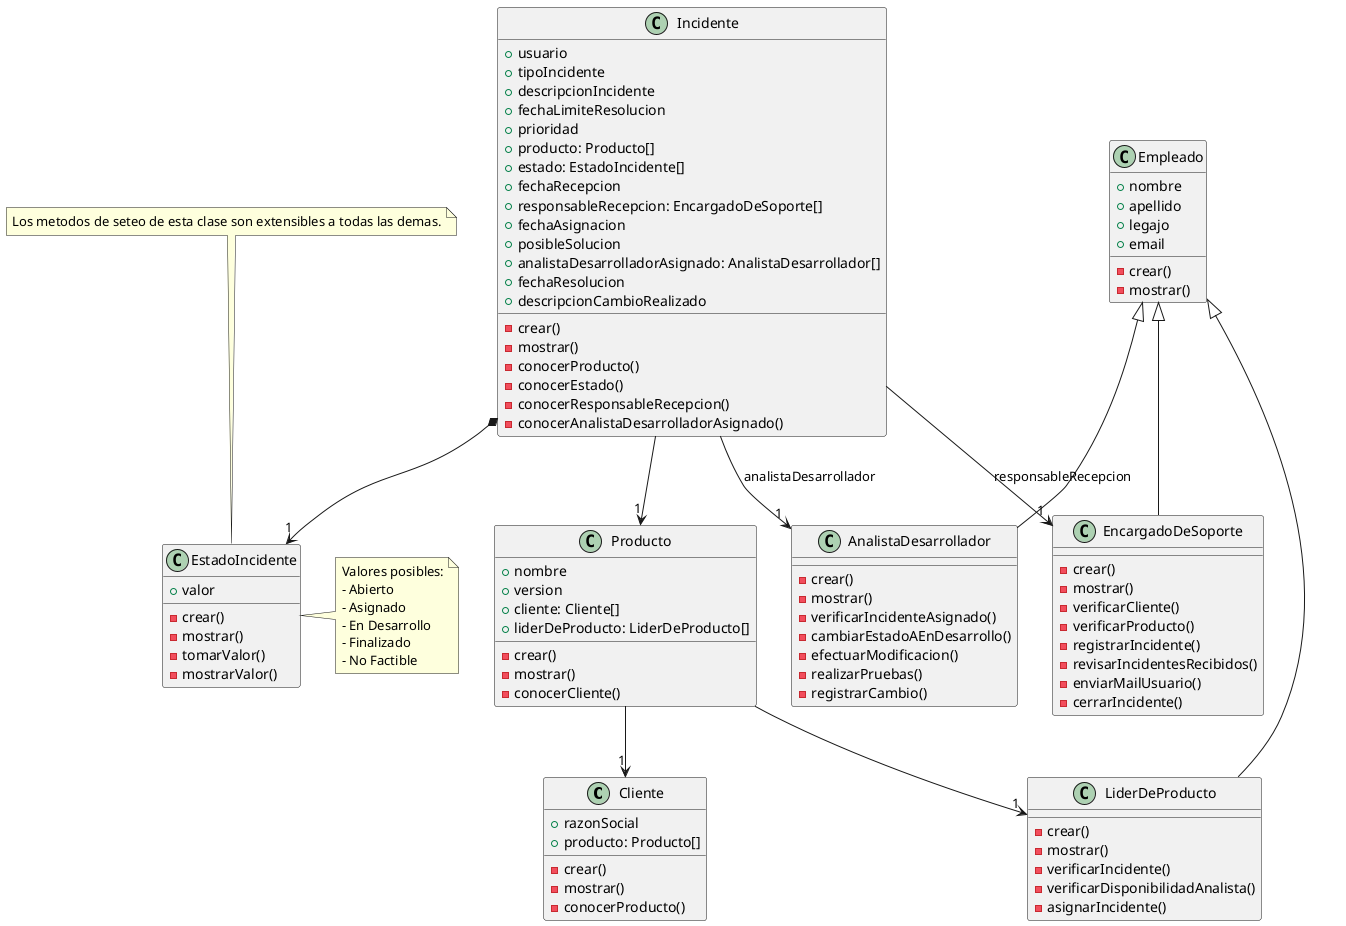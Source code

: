 @startuml DesarrolloDeSoftware
/'Una empresa de desarrollo de software, tiene un área dedicada a recibir solicitudes de
mantenimiento, de los productos que desarrolla. Esos productos son adaptados e instalados en
sus clientes (empresas usuarias del software) según las necesidades propias de cada uno.
Esta área de soporte está conformada por un grupo de personas que asumen distintos roles, para
dar solución a las solicitudes de mantenimiento que se reciben. Estos roles son:
- Encargado de Soporte: encargado de recibir la solicitud de los clientes y registrarla como
Incidente. Además, debe cerrar los incidentes una vez resueltos.
- Líder de Producto: encargado de analizar el incidente y asignarlo a un
Analista/Desarrollador.
- Analista/Desarrollador: responsable de dar solución al incidente.
A continuación se describen las actividades que son llevadas a cabo en el área de soporte para
dar solución a los incidentes recibidos:
Cuando un usuario de un cliente se comunica con el área de soporte para reportar un incidente,
es atendido por uno de los Encargado de Soporte del área (ES), que le solicita los siguientes
datos: razón social (cliente) y producto, con estos datos el ES verifica que el cliente existe y que
tiene asociado el producto para el cuál desea reportear el incidente. Si el cliente no existe o no
tiene asociado el producto el ES le informa que los datos son incorrectos para que los comunique nuevamente. Si los datos son correctos, le pide que detalle la siguiente información: usuario (del
lado del cliente), tipo de incidente (error, modificación, nuevo desarrollo, etc.) descripción del
incidente, fecha límite de resolución y prioridad (baja, media, alta). El ES verifica que los datos son
correctos y da de alta el incidente agregando lo siguiente al mismo: producto, estado (Abierto), la
fecha de recepción del mismo, y el responsable de la recepción.
El Líder de Producto (LP), diariamente verifica los incidentes que se encuentran en estado
“Abierto” para los productos que él tiene asignado, para realizar un análisis de los mismos y
proceder a darles curso. Para ello, toma cada incidente, verifica para que producto del cliente fue
reportado, realiza el análisis de la posible solución del mismo. En caso de que el cambio sea
factible de realizar, verifica la disponibilidad de Analista/Desarrollador(A/D) para realizar la
asignación del incidente y actualiza el incidente con los siguientes datos: fecha asignación, estado
(Asignado), posible solución, Analista/Desarrollador asignado. En caso de que el cambio no sea
factible, actualiza el incidente asignándole el estado “No Factible” e indicando las razones de esto.
Continuamente, cada AD verifica los incidentes que le han sido asignados, y cuando va a
comenzar la resolución de cada uno de ellos, le cambia inicialmente el estado a “En Desarrollo”.
Luego, toma el producto correspondiente al cliente, analiza el cambio a realizar, efectúa la
modificación, realiza las pruebas para verificar que el cambio este correcto, implementa el cambio
en el cliente en forma remota, realiza la documentación del cambio, y actualiza el incidente con los
siguientes datos: estado (Finalizado), fecha de resolución, descripción del cambio realizado.
Todos los días, cada ES, revisa los incidentes que recibió, para verificar si se encuentran en
estado “Finalizado” o “No Factible”. En caso de que estén finalizados, se envía un mail al usuario
que lo reportó informándole que el incidente fue resuelto. El usuario debe verificar que el cambio
fue realizado, y debe responder el mail para abrir un nuevo incidente en caso de que no esté
conforme con la solución, o indicar que está conforme, para que el ES pueda cerrar el incidente.
En caso de que no sea factible, el ES envía un mail al usuario informándolo y cierra el incidente.'/
/' Clases '/
/' 
Cliente
Empleado
Subclases (EncargadoDeSoporte, LiderDeProducto, AnalistaDesarrollador)
Producto
Incidente
EstadoIncidente'/

class "Cliente" as cliente {
    +razonSocial
    +producto: Producto[]
    -crear()
    -mostrar()
    -conocerProducto()
}
class "Empleado" as empleado {
    +nombre
    +apellido
    +legajo
    +email
    -crear()
    -mostrar()
}
class "EncargadoDeSoporte" as encargadoDeSoporte {
    -crear()
    -mostrar()
    -verificarCliente()
    -verificarProducto()
    -registrarIncidente()
    -revisarIncidentesRecibidos()
    -enviarMailUsuario()
    -cerrarIncidente()
}
class "LiderDeProducto" as liderDeProducto {
    -crear()
    -mostrar()
    -verificarIncidente()
    -verificarDisponibilidadAnalista()
    -asignarIncidente()
}
class "AnalistaDesarrollador" as analistaDesarrollador {
    -crear()
    -mostrar()
    -verificarIncidenteAsignado()
    -cambiarEstadoAEnDesarrollo()
    -efectuarModificacion()
    -realizarPruebas()
    -registrarCambio()

}
class "Producto" as producto {
    +nombre
    +version
    +cliente: Cliente[]
    +liderDeProducto: LiderDeProducto[]
    -crear()
    -mostrar()
    -conocerCliente()
}
class "Incidente" as incidente {
    +usuario
    +tipoIncidente
    +descripcionIncidente
    +fechaLimiteResolucion
    +prioridad
    +producto: Producto[]
    +estado: EstadoIncidente[]
    +fechaRecepcion
    +responsableRecepcion: EncargadoDeSoporte[]
    +fechaAsignacion
    +posibleSolucion
    +analistaDesarrolladorAsignado: AnalistaDesarrollador[]
    +fechaResolucion
    +descripcionCambioRealizado
    -crear()
    -mostrar()
    -conocerProducto()
    -conocerEstado()
    -conocerResponsableRecepcion()
    -conocerAnalistaDesarrolladorAsignado()
}
class "EstadoIncidente" as estadoIncidente {
    +valor
    -crear()
    -mostrar()
    -tomarValor()
    -mostrarValor()
}
note top of estadoIncidente
Los metodos de seteo de esta clase son extensibles a todas las demas.
end note
note right of estadoIncidente
Valores posibles:
- Abierto
- Asignado
- En Desarrollo
- Finalizado
- No Factible
end note

empleado <|-- encargadoDeSoporte
empleado <|-- liderDeProducto
empleado <|-- analistaDesarrollador
producto -->"1" cliente
producto -->"1" liderDeProducto
incidente -->"1" producto
incidente *-->"1" estadoIncidente
incidente -->"1" encargadoDeSoporte : responsableRecepcion
incidente -->"1" analistaDesarrollador : analistaDesarrollador


